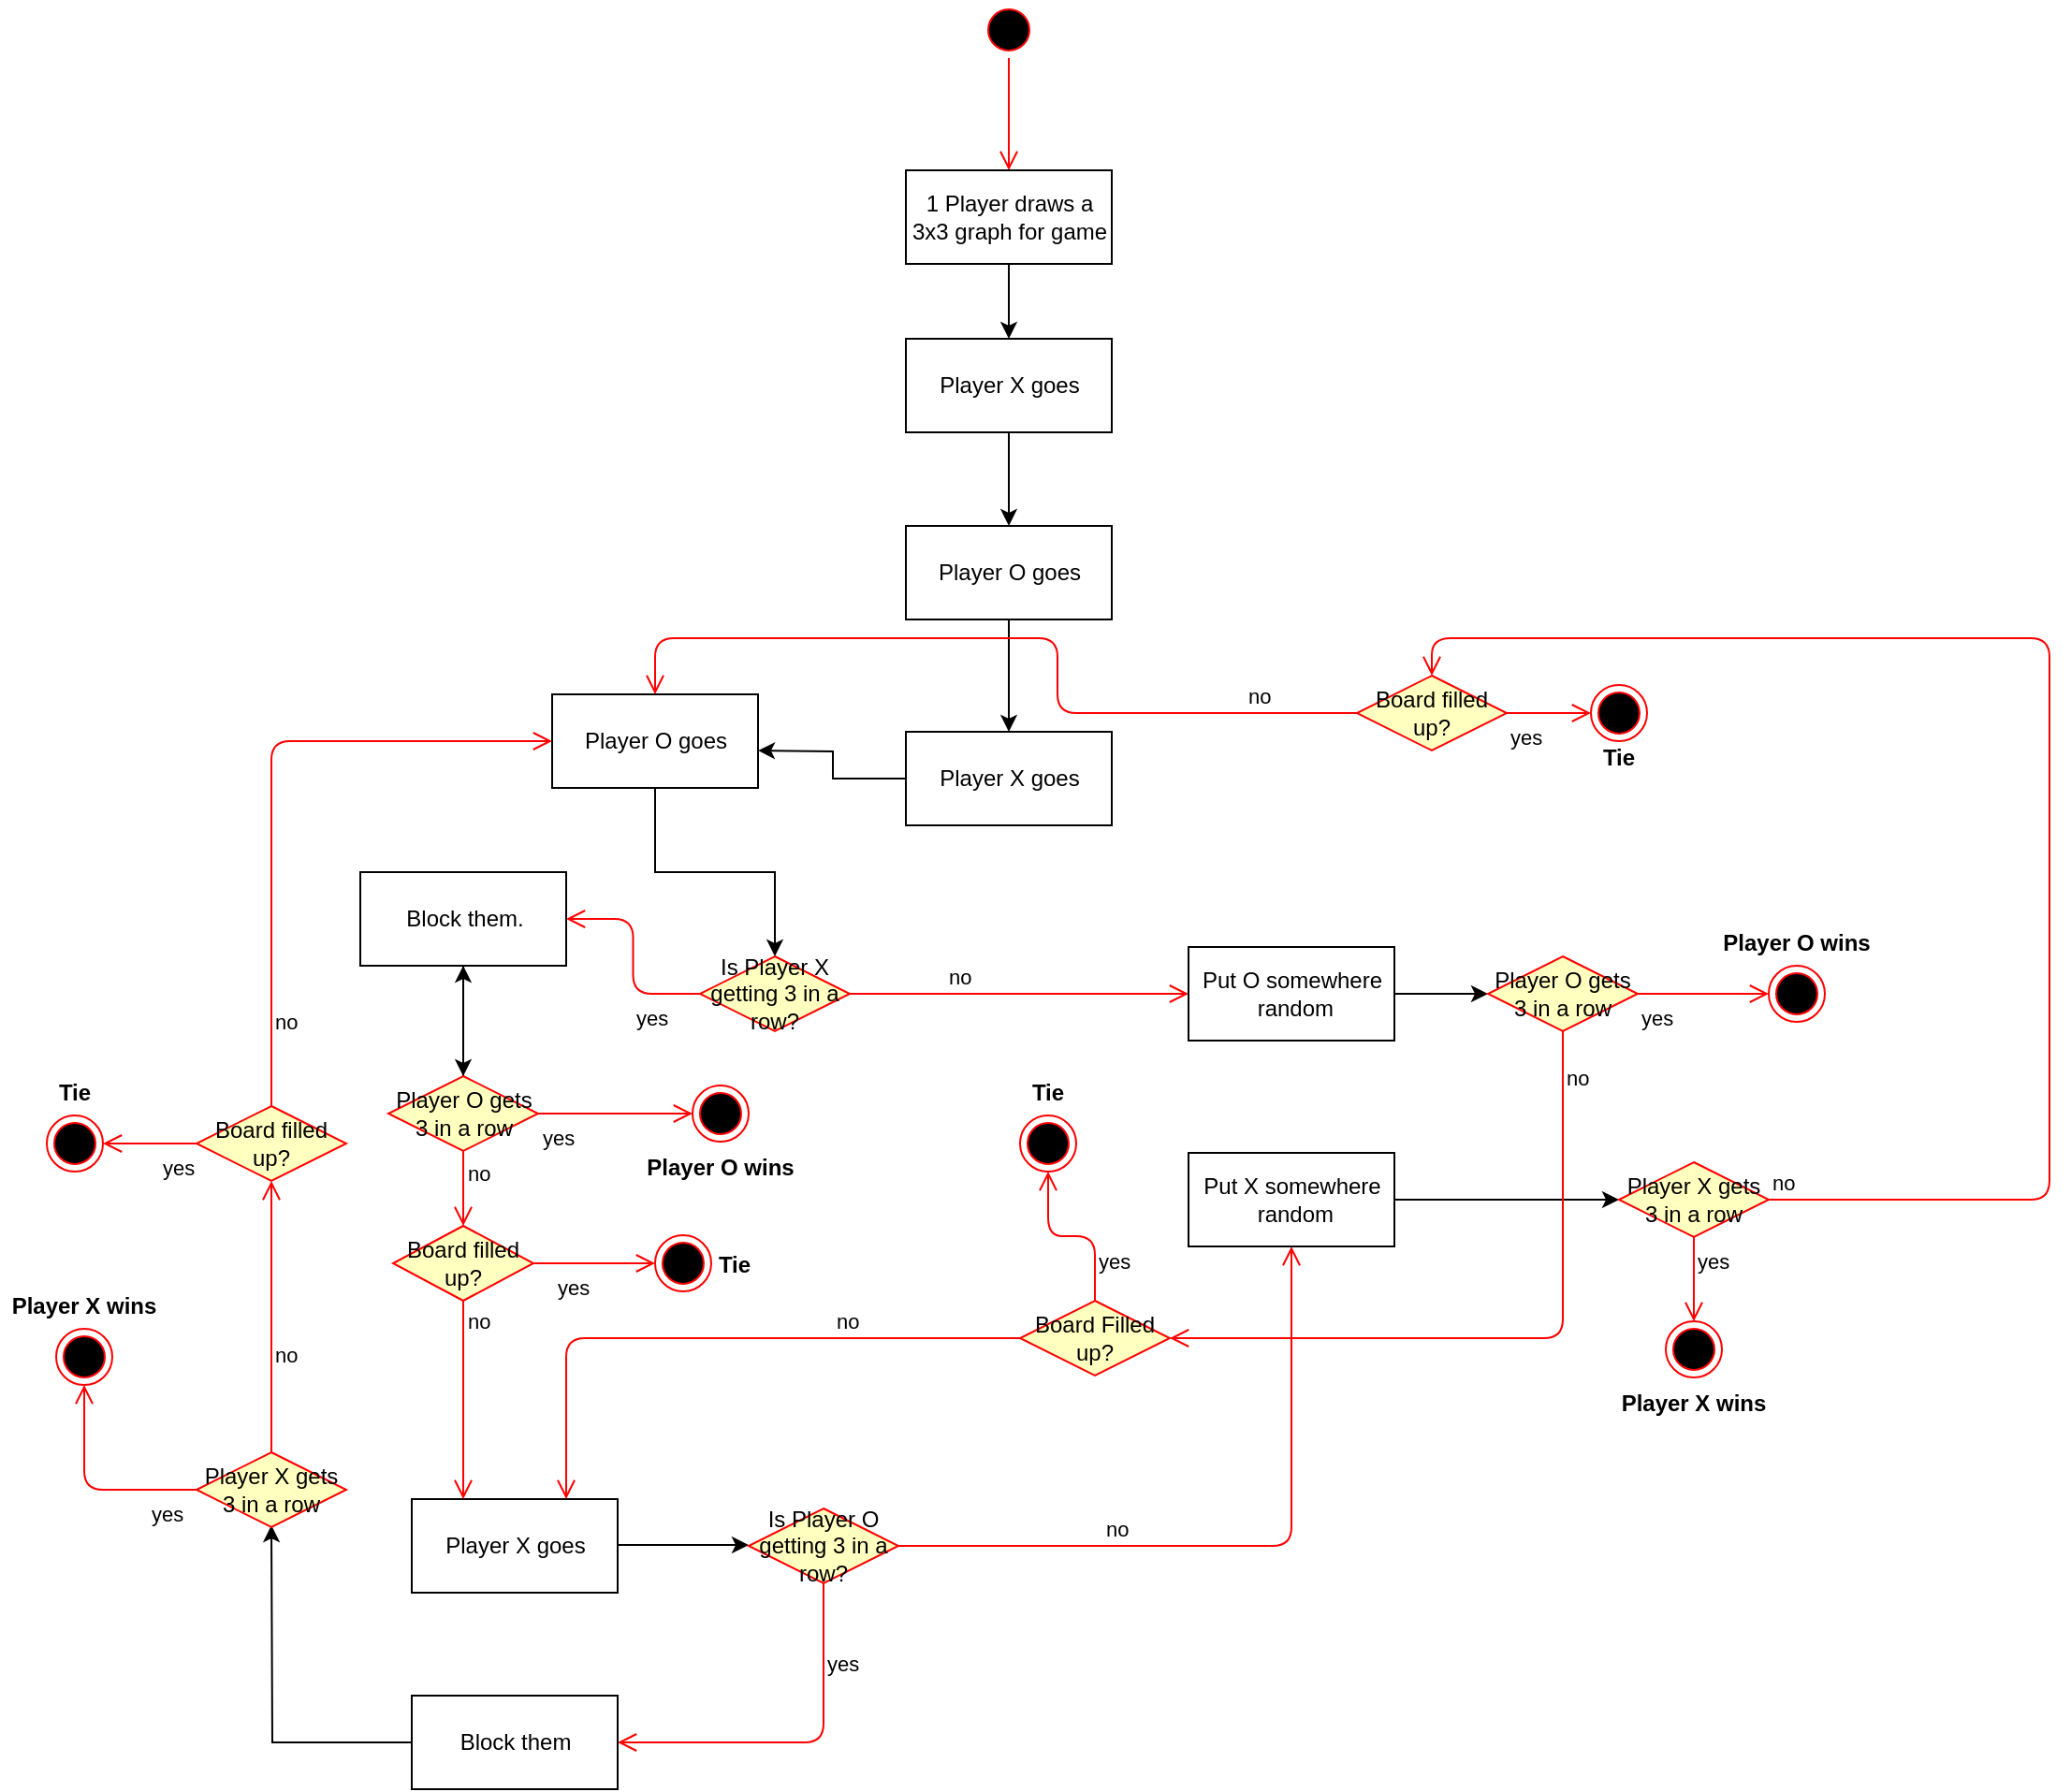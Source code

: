 <mxfile version="13.7.3" type="github">
  <diagram id="lee8pYSpqIMTA-2u5BTS" name="Page-1">
    <mxGraphModel dx="1221" dy="682" grid="1" gridSize="10" guides="1" tooltips="1" connect="1" arrows="1" fold="1" page="1" pageScale="1" pageWidth="827" pageHeight="1169" math="0" shadow="0">
      <root>
        <mxCell id="0" />
        <mxCell id="1" parent="0" />
        <mxCell id="LKNzd2MyCop1qyxci8-U-1" value="" style="ellipse;html=1;shape=startState;fillColor=#000000;strokeColor=#ff0000;" vertex="1" parent="1">
          <mxGeometry x="729" y="106" width="30" height="30" as="geometry" />
        </mxCell>
        <mxCell id="LKNzd2MyCop1qyxci8-U-2" value="" style="edgeStyle=orthogonalEdgeStyle;html=1;verticalAlign=bottom;endArrow=open;endSize=8;strokeColor=#ff0000;" edge="1" source="LKNzd2MyCop1qyxci8-U-1" parent="1">
          <mxGeometry relative="1" as="geometry">
            <mxPoint x="744" y="196" as="targetPoint" />
          </mxGeometry>
        </mxCell>
        <mxCell id="LKNzd2MyCop1qyxci8-U-5" style="edgeStyle=orthogonalEdgeStyle;rounded=0;orthogonalLoop=1;jettySize=auto;html=1;" edge="1" parent="1" source="LKNzd2MyCop1qyxci8-U-3">
          <mxGeometry relative="1" as="geometry">
            <mxPoint x="744" y="286" as="targetPoint" />
          </mxGeometry>
        </mxCell>
        <mxCell id="LKNzd2MyCop1qyxci8-U-3" value="1 Player draws a&lt;br&gt;3x3 graph for game" style="html=1;" vertex="1" parent="1">
          <mxGeometry x="689" y="196" width="110" height="50" as="geometry" />
        </mxCell>
        <mxCell id="LKNzd2MyCop1qyxci8-U-38" style="edgeStyle=orthogonalEdgeStyle;rounded=0;orthogonalLoop=1;jettySize=auto;html=1;" edge="1" parent="1" source="LKNzd2MyCop1qyxci8-U-37" target="LKNzd2MyCop1qyxci8-U-39">
          <mxGeometry relative="1" as="geometry">
            <mxPoint x="744" y="376" as="targetPoint" />
          </mxGeometry>
        </mxCell>
        <mxCell id="LKNzd2MyCop1qyxci8-U-37" value="Player X goes" style="html=1;" vertex="1" parent="1">
          <mxGeometry x="689" y="286" width="110" height="50" as="geometry" />
        </mxCell>
        <mxCell id="LKNzd2MyCop1qyxci8-U-40" style="edgeStyle=orthogonalEdgeStyle;rounded=0;orthogonalLoop=1;jettySize=auto;html=1;" edge="1" parent="1" source="LKNzd2MyCop1qyxci8-U-39">
          <mxGeometry relative="1" as="geometry">
            <mxPoint x="744" y="496" as="targetPoint" />
          </mxGeometry>
        </mxCell>
        <mxCell id="LKNzd2MyCop1qyxci8-U-39" value="Player O goes" style="html=1;" vertex="1" parent="1">
          <mxGeometry x="689" y="386" width="110" height="50" as="geometry" />
        </mxCell>
        <mxCell id="LKNzd2MyCop1qyxci8-U-43" style="edgeStyle=orthogonalEdgeStyle;rounded=0;orthogonalLoop=1;jettySize=auto;html=1;" edge="1" parent="1" source="LKNzd2MyCop1qyxci8-U-41">
          <mxGeometry relative="1" as="geometry">
            <mxPoint x="610" y="506" as="targetPoint" />
          </mxGeometry>
        </mxCell>
        <mxCell id="LKNzd2MyCop1qyxci8-U-41" value="Player X goes" style="html=1;" vertex="1" parent="1">
          <mxGeometry x="689" y="496" width="110" height="50" as="geometry" />
        </mxCell>
        <mxCell id="LKNzd2MyCop1qyxci8-U-45" value="Is Player X getting 3 in a row?" style="rhombus;whiteSpace=wrap;html=1;fillColor=#ffffc0;strokeColor=#ff0000;" vertex="1" parent="1">
          <mxGeometry x="579" y="616" width="80" height="40" as="geometry" />
        </mxCell>
        <mxCell id="LKNzd2MyCop1qyxci8-U-46" value="no" style="edgeStyle=orthogonalEdgeStyle;html=1;align=left;verticalAlign=bottom;endArrow=open;endSize=8;strokeColor=#ff0000;" edge="1" source="LKNzd2MyCop1qyxci8-U-45" parent="1">
          <mxGeometry x="-0.436" relative="1" as="geometry">
            <mxPoint x="840" y="636" as="targetPoint" />
            <mxPoint as="offset" />
          </mxGeometry>
        </mxCell>
        <mxCell id="LKNzd2MyCop1qyxci8-U-47" value="yes" style="edgeStyle=orthogonalEdgeStyle;html=1;align=left;verticalAlign=top;endArrow=open;endSize=8;strokeColor=#ff0000;entryX=1;entryY=0.5;entryDx=0;entryDy=0;" edge="1" source="LKNzd2MyCop1qyxci8-U-45" parent="1" target="LKNzd2MyCop1qyxci8-U-49">
          <mxGeometry x="-0.356" relative="1" as="geometry">
            <mxPoint x="520" y="636" as="targetPoint" />
            <mxPoint as="offset" />
          </mxGeometry>
        </mxCell>
        <mxCell id="LKNzd2MyCop1qyxci8-U-70" style="edgeStyle=orthogonalEdgeStyle;rounded=0;orthogonalLoop=1;jettySize=auto;html=1;entryX=0;entryY=0.5;entryDx=0;entryDy=0;" edge="1" parent="1" source="LKNzd2MyCop1qyxci8-U-48" target="LKNzd2MyCop1qyxci8-U-66">
          <mxGeometry relative="1" as="geometry" />
        </mxCell>
        <mxCell id="LKNzd2MyCop1qyxci8-U-48" value="Put O somewhere&lt;br&gt;&amp;nbsp;random" style="html=1;" vertex="1" parent="1">
          <mxGeometry x="840" y="611" width="110" height="50" as="geometry" />
        </mxCell>
        <mxCell id="LKNzd2MyCop1qyxci8-U-50" style="edgeStyle=orthogonalEdgeStyle;rounded=0;orthogonalLoop=1;jettySize=auto;html=1;entryX=0.5;entryY=0;entryDx=0;entryDy=0;" edge="1" parent="1" source="LKNzd2MyCop1qyxci8-U-49" target="LKNzd2MyCop1qyxci8-U-62">
          <mxGeometry relative="1" as="geometry">
            <mxPoint x="465" y="736" as="targetPoint" />
          </mxGeometry>
        </mxCell>
        <mxCell id="LKNzd2MyCop1qyxci8-U-49" value="Block them." style="html=1;" vertex="1" parent="1">
          <mxGeometry x="397.5" y="571" width="110" height="50" as="geometry" />
        </mxCell>
        <mxCell id="LKNzd2MyCop1qyxci8-U-54" style="edgeStyle=orthogonalEdgeStyle;rounded=0;orthogonalLoop=1;jettySize=auto;html=1;" edge="1" parent="1">
          <mxGeometry relative="1" as="geometry">
            <mxPoint x="605" y="930.5" as="targetPoint" />
            <mxPoint x="535" y="930.5" as="sourcePoint" />
          </mxGeometry>
        </mxCell>
        <mxCell id="LKNzd2MyCop1qyxci8-U-51" value="Player X goes" style="html=1;" vertex="1" parent="1">
          <mxGeometry x="425" y="906" width="110" height="50" as="geometry" />
        </mxCell>
        <mxCell id="LKNzd2MyCop1qyxci8-U-53" style="edgeStyle=orthogonalEdgeStyle;rounded=0;orthogonalLoop=1;jettySize=auto;html=1;entryX=0.5;entryY=0;entryDx=0;entryDy=0;" edge="1" parent="1" source="LKNzd2MyCop1qyxci8-U-52" target="LKNzd2MyCop1qyxci8-U-45">
          <mxGeometry relative="1" as="geometry" />
        </mxCell>
        <mxCell id="LKNzd2MyCop1qyxci8-U-52" value="Player O goes" style="html=1;" vertex="1" parent="1">
          <mxGeometry x="500" y="476" width="110" height="50" as="geometry" />
        </mxCell>
        <mxCell id="LKNzd2MyCop1qyxci8-U-55" value="Is Player O getting 3 in a row?" style="rhombus;whiteSpace=wrap;html=1;fillColor=#ffffc0;strokeColor=#ff0000;" vertex="1" parent="1">
          <mxGeometry x="605" y="911" width="80" height="40" as="geometry" />
        </mxCell>
        <mxCell id="LKNzd2MyCop1qyxci8-U-56" value="no" style="edgeStyle=orthogonalEdgeStyle;html=1;align=left;verticalAlign=bottom;endArrow=open;endSize=8;strokeColor=#ff0000;" edge="1" source="LKNzd2MyCop1qyxci8-U-55" parent="1" target="LKNzd2MyCop1qyxci8-U-58">
          <mxGeometry x="-0.412" relative="1" as="geometry">
            <mxPoint x="840" y="746" as="targetPoint" />
            <mxPoint as="offset" />
          </mxGeometry>
        </mxCell>
        <mxCell id="LKNzd2MyCop1qyxci8-U-57" value="yes" style="edgeStyle=orthogonalEdgeStyle;html=1;align=left;verticalAlign=top;endArrow=open;endSize=8;strokeColor=#ff0000;entryX=1;entryY=0.5;entryDx=0;entryDy=0;" edge="1" source="LKNzd2MyCop1qyxci8-U-55" parent="1" target="LKNzd2MyCop1qyxci8-U-59">
          <mxGeometry x="-0.692" relative="1" as="geometry">
            <mxPoint x="615" y="1071" as="targetPoint" />
            <Array as="points">
              <mxPoint x="645" y="1036" />
            </Array>
            <mxPoint as="offset" />
          </mxGeometry>
        </mxCell>
        <mxCell id="LKNzd2MyCop1qyxci8-U-76" style="edgeStyle=orthogonalEdgeStyle;rounded=0;orthogonalLoop=1;jettySize=auto;html=1;" edge="1" parent="1" source="LKNzd2MyCop1qyxci8-U-58" target="LKNzd2MyCop1qyxci8-U-77">
          <mxGeometry relative="1" as="geometry">
            <mxPoint x="1110" y="746" as="targetPoint" />
          </mxGeometry>
        </mxCell>
        <mxCell id="LKNzd2MyCop1qyxci8-U-58" value="Put X somewhere&lt;br&gt;&amp;nbsp;random" style="html=1;" vertex="1" parent="1">
          <mxGeometry x="840" y="721" width="110" height="50" as="geometry" />
        </mxCell>
        <mxCell id="LKNzd2MyCop1qyxci8-U-91" style="edgeStyle=orthogonalEdgeStyle;rounded=0;orthogonalLoop=1;jettySize=auto;html=1;" edge="1" parent="1" source="LKNzd2MyCop1qyxci8-U-59">
          <mxGeometry relative="1" as="geometry">
            <mxPoint x="350" y="920" as="targetPoint" />
          </mxGeometry>
        </mxCell>
        <mxCell id="LKNzd2MyCop1qyxci8-U-59" value="Block them" style="html=1;" vertex="1" parent="1">
          <mxGeometry x="425" y="1011" width="110" height="50" as="geometry" />
        </mxCell>
        <mxCell id="LKNzd2MyCop1qyxci8-U-111" value="" style="edgeStyle=orthogonalEdgeStyle;rounded=0;orthogonalLoop=1;jettySize=auto;html=1;" edge="1" parent="1" source="LKNzd2MyCop1qyxci8-U-62" target="LKNzd2MyCop1qyxci8-U-49">
          <mxGeometry relative="1" as="geometry" />
        </mxCell>
        <mxCell id="LKNzd2MyCop1qyxci8-U-62" value="Player O gets 3 in a row" style="rhombus;whiteSpace=wrap;html=1;fillColor=#ffffc0;strokeColor=#ff0000;" vertex="1" parent="1">
          <mxGeometry x="412.5" y="680" width="80" height="40" as="geometry" />
        </mxCell>
        <mxCell id="LKNzd2MyCop1qyxci8-U-63" value="no" style="edgeStyle=orthogonalEdgeStyle;html=1;align=left;verticalAlign=bottom;endArrow=open;endSize=8;strokeColor=#ff0000;entryX=0.5;entryY=0;entryDx=0;entryDy=0;" edge="1" source="LKNzd2MyCop1qyxci8-U-62" parent="1" target="LKNzd2MyCop1qyxci8-U-114">
          <mxGeometry x="0.053" relative="1" as="geometry">
            <mxPoint x="450" y="760" as="targetPoint" />
            <mxPoint as="offset" />
          </mxGeometry>
        </mxCell>
        <mxCell id="LKNzd2MyCop1qyxci8-U-64" value="yes" style="edgeStyle=orthogonalEdgeStyle;html=1;align=left;verticalAlign=top;endArrow=open;endSize=8;strokeColor=#ff0000;entryX=0;entryY=0.5;entryDx=0;entryDy=0;" edge="1" source="LKNzd2MyCop1qyxci8-U-62" parent="1" target="LKNzd2MyCop1qyxci8-U-71">
          <mxGeometry x="-1" relative="1" as="geometry">
            <mxPoint x="575" y="695" as="targetPoint" />
          </mxGeometry>
        </mxCell>
        <mxCell id="LKNzd2MyCop1qyxci8-U-66" value="Player O gets 3 in a row" style="rhombus;whiteSpace=wrap;html=1;fillColor=#ffffc0;strokeColor=#ff0000;" vertex="1" parent="1">
          <mxGeometry x="1000" y="616" width="80" height="40" as="geometry" />
        </mxCell>
        <mxCell id="LKNzd2MyCop1qyxci8-U-67" value="no" style="edgeStyle=orthogonalEdgeStyle;html=1;align=left;verticalAlign=bottom;endArrow=open;endSize=8;strokeColor=#ff0000;" edge="1" parent="1" source="LKNzd2MyCop1qyxci8-U-66">
          <mxGeometry x="-0.818" relative="1" as="geometry">
            <mxPoint x="830" y="820" as="targetPoint" />
            <mxPoint as="offset" />
            <Array as="points">
              <mxPoint x="1040" y="820" />
            </Array>
          </mxGeometry>
        </mxCell>
        <mxCell id="LKNzd2MyCop1qyxci8-U-68" value="yes" style="edgeStyle=orthogonalEdgeStyle;html=1;align=left;verticalAlign=top;endArrow=open;endSize=8;strokeColor=#ff0000;" edge="1" parent="1" source="LKNzd2MyCop1qyxci8-U-66" target="LKNzd2MyCop1qyxci8-U-74">
          <mxGeometry x="-1" relative="1" as="geometry">
            <mxPoint x="1165" y="636" as="targetPoint" />
          </mxGeometry>
        </mxCell>
        <mxCell id="LKNzd2MyCop1qyxci8-U-71" value="" style="ellipse;html=1;shape=endState;fillColor=#000000;strokeColor=#ff0000;" vertex="1" parent="1">
          <mxGeometry x="575" y="685" width="30" height="30" as="geometry" />
        </mxCell>
        <mxCell id="LKNzd2MyCop1qyxci8-U-72" value="Player O wins" style="text;align=center;fontStyle=1;verticalAlign=middle;spacingLeft=3;spacingRight=3;strokeColor=none;rotatable=0;points=[[0,0.5],[1,0.5]];portConstraint=eastwest;" vertex="1" parent="1">
          <mxGeometry x="550" y="715" width="80" height="26" as="geometry" />
        </mxCell>
        <mxCell id="LKNzd2MyCop1qyxci8-U-74" value="" style="ellipse;html=1;shape=endState;fillColor=#000000;strokeColor=#ff0000;" vertex="1" parent="1">
          <mxGeometry x="1150" y="621" width="30" height="30" as="geometry" />
        </mxCell>
        <mxCell id="LKNzd2MyCop1qyxci8-U-75" value="Player O wins" style="text;align=center;fontStyle=1;verticalAlign=middle;spacingLeft=3;spacingRight=3;strokeColor=none;rotatable=0;points=[[0,0.5],[1,0.5]];portConstraint=eastwest;" vertex="1" parent="1">
          <mxGeometry x="1125" y="595" width="80" height="26" as="geometry" />
        </mxCell>
        <mxCell id="LKNzd2MyCop1qyxci8-U-77" value="Player X gets 3 in a row" style="rhombus;whiteSpace=wrap;html=1;fillColor=#ffffc0;strokeColor=#ff0000;" vertex="1" parent="1">
          <mxGeometry x="1070" y="726" width="80" height="40" as="geometry" />
        </mxCell>
        <mxCell id="LKNzd2MyCop1qyxci8-U-78" value="no" style="edgeStyle=orthogonalEdgeStyle;html=1;align=left;verticalAlign=bottom;endArrow=open;endSize=8;strokeColor=#ff0000;entryX=0.5;entryY=0;entryDx=0;entryDy=0;" edge="1" source="LKNzd2MyCop1qyxci8-U-77" parent="1" target="LKNzd2MyCop1qyxci8-U-85">
          <mxGeometry x="-1" relative="1" as="geometry">
            <mxPoint x="1320" y="616" as="targetPoint" />
            <Array as="points">
              <mxPoint x="1300" y="746" />
              <mxPoint x="1300" y="446" />
              <mxPoint x="970" y="446" />
            </Array>
          </mxGeometry>
        </mxCell>
        <mxCell id="LKNzd2MyCop1qyxci8-U-79" value="yes" style="edgeStyle=orthogonalEdgeStyle;html=1;align=left;verticalAlign=top;endArrow=open;endSize=8;strokeColor=#ff0000;" edge="1" source="LKNzd2MyCop1qyxci8-U-77" parent="1" target="LKNzd2MyCop1qyxci8-U-80">
          <mxGeometry x="-1" relative="1" as="geometry">
            <mxPoint x="1110" y="826" as="targetPoint" />
            <Array as="points">
              <mxPoint x="1110" y="796" />
              <mxPoint x="1110" y="796" />
            </Array>
          </mxGeometry>
        </mxCell>
        <mxCell id="LKNzd2MyCop1qyxci8-U-80" value="" style="ellipse;html=1;shape=endState;fillColor=#000000;strokeColor=#ff0000;" vertex="1" parent="1">
          <mxGeometry x="1095" y="811" width="30" height="30" as="geometry" />
        </mxCell>
        <mxCell id="LKNzd2MyCop1qyxci8-U-81" value="Player X wins" style="text;align=center;fontStyle=1;verticalAlign=middle;spacingLeft=3;spacingRight=3;strokeColor=none;rotatable=0;points=[[0,0.5],[1,0.5]];portConstraint=eastwest;" vertex="1" parent="1">
          <mxGeometry x="1070" y="841" width="80" height="26" as="geometry" />
        </mxCell>
        <mxCell id="LKNzd2MyCop1qyxci8-U-85" value="Board filled up?" style="rhombus;whiteSpace=wrap;html=1;fillColor=#ffffc0;strokeColor=#ff0000;" vertex="1" parent="1">
          <mxGeometry x="930" y="466" width="80" height="40" as="geometry" />
        </mxCell>
        <mxCell id="LKNzd2MyCop1qyxci8-U-86" value="no" style="edgeStyle=orthogonalEdgeStyle;html=1;align=left;verticalAlign=bottom;endArrow=open;endSize=8;strokeColor=#ff0000;entryX=0.5;entryY=0;entryDx=0;entryDy=0;" edge="1" source="LKNzd2MyCop1qyxci8-U-85" parent="1" target="LKNzd2MyCop1qyxci8-U-52">
          <mxGeometry x="-0.73" relative="1" as="geometry">
            <mxPoint x="1100" y="505" as="targetPoint" />
            <Array as="points">
              <mxPoint x="770" y="486" />
              <mxPoint x="770" y="446" />
              <mxPoint x="555" y="446" />
            </Array>
            <mxPoint as="offset" />
          </mxGeometry>
        </mxCell>
        <mxCell id="LKNzd2MyCop1qyxci8-U-87" value="yes" style="edgeStyle=orthogonalEdgeStyle;html=1;align=left;verticalAlign=top;endArrow=open;endSize=8;strokeColor=#ff0000;" edge="1" source="LKNzd2MyCop1qyxci8-U-85" parent="1">
          <mxGeometry x="-1" relative="1" as="geometry">
            <mxPoint x="1055" y="486" as="targetPoint" />
          </mxGeometry>
        </mxCell>
        <mxCell id="LKNzd2MyCop1qyxci8-U-88" value="" style="ellipse;html=1;shape=endState;fillColor=#000000;strokeColor=#ff0000;" vertex="1" parent="1">
          <mxGeometry x="1055" y="471" width="30" height="30" as="geometry" />
        </mxCell>
        <mxCell id="LKNzd2MyCop1qyxci8-U-89" value="Tie" style="text;align=center;fontStyle=1;verticalAlign=middle;spacingLeft=3;spacingRight=3;strokeColor=none;rotatable=0;points=[[0,0.5],[1,0.5]];portConstraint=eastwest;" vertex="1" parent="1">
          <mxGeometry x="1030" y="496" width="80" height="26" as="geometry" />
        </mxCell>
        <mxCell id="LKNzd2MyCop1qyxci8-U-92" value="Player X gets 3 in a row" style="rhombus;whiteSpace=wrap;html=1;fillColor=#ffffc0;strokeColor=#ff0000;" vertex="1" parent="1">
          <mxGeometry x="310" y="881" width="80" height="40" as="geometry" />
        </mxCell>
        <mxCell id="LKNzd2MyCop1qyxci8-U-93" value="no" style="edgeStyle=orthogonalEdgeStyle;html=1;align=left;verticalAlign=bottom;endArrow=open;endSize=8;strokeColor=#ff0000;entryX=0.5;entryY=1;entryDx=0;entryDy=0;" edge="1" source="LKNzd2MyCop1qyxci8-U-92" parent="1" target="LKNzd2MyCop1qyxci8-U-98">
          <mxGeometry x="-0.406" relative="1" as="geometry">
            <mxPoint x="350" y="730" as="targetPoint" />
            <Array as="points" />
            <mxPoint as="offset" />
          </mxGeometry>
        </mxCell>
        <mxCell id="LKNzd2MyCop1qyxci8-U-94" value="yes" style="edgeStyle=orthogonalEdgeStyle;html=1;align=left;verticalAlign=top;endArrow=open;endSize=8;strokeColor=#ff0000;" edge="1" source="LKNzd2MyCop1qyxci8-U-92" parent="1" target="LKNzd2MyCop1qyxci8-U-95">
          <mxGeometry x="-0.542" relative="1" as="geometry">
            <mxPoint x="250" y="830" as="targetPoint" />
            <mxPoint as="offset" />
          </mxGeometry>
        </mxCell>
        <mxCell id="LKNzd2MyCop1qyxci8-U-95" value="" style="ellipse;html=1;shape=endState;fillColor=#000000;strokeColor=#ff0000;" vertex="1" parent="1">
          <mxGeometry x="235" y="815" width="30" height="30" as="geometry" />
        </mxCell>
        <mxCell id="LKNzd2MyCop1qyxci8-U-96" value="Player X wins" style="text;align=center;fontStyle=1;verticalAlign=middle;spacingLeft=3;spacingRight=3;strokeColor=none;rotatable=0;points=[[0,0.5],[1,0.5]];portConstraint=eastwest;" vertex="1" parent="1">
          <mxGeometry x="210" y="789" width="80" height="26" as="geometry" />
        </mxCell>
        <mxCell id="LKNzd2MyCop1qyxci8-U-98" value="Board filled up?" style="rhombus;whiteSpace=wrap;html=1;fillColor=#ffffc0;strokeColor=#ff0000;" vertex="1" parent="1">
          <mxGeometry x="310" y="696" width="80" height="40" as="geometry" />
        </mxCell>
        <mxCell id="LKNzd2MyCop1qyxci8-U-99" value="no" style="edgeStyle=orthogonalEdgeStyle;html=1;align=left;verticalAlign=bottom;endArrow=open;endSize=8;strokeColor=#ff0000;entryX=0;entryY=0.5;entryDx=0;entryDy=0;" edge="1" source="LKNzd2MyCop1qyxci8-U-98" parent="1" target="LKNzd2MyCop1qyxci8-U-52">
          <mxGeometry x="-0.791" relative="1" as="geometry">
            <mxPoint x="350" y="440" as="targetPoint" />
            <Array as="points">
              <mxPoint x="350" y="501" />
            </Array>
            <mxPoint as="offset" />
          </mxGeometry>
        </mxCell>
        <mxCell id="LKNzd2MyCop1qyxci8-U-100" value="yes" style="edgeStyle=orthogonalEdgeStyle;html=1;align=left;verticalAlign=top;endArrow=open;endSize=8;strokeColor=#ff0000;" edge="1" source="LKNzd2MyCop1qyxci8-U-98" parent="1">
          <mxGeometry x="-0.2" relative="1" as="geometry">
            <mxPoint x="260" y="716" as="targetPoint" />
            <mxPoint as="offset" />
          </mxGeometry>
        </mxCell>
        <mxCell id="LKNzd2MyCop1qyxci8-U-101" value="" style="ellipse;html=1;shape=endState;fillColor=#000000;strokeColor=#ff0000;" vertex="1" parent="1">
          <mxGeometry x="230" y="701" width="30" height="30" as="geometry" />
        </mxCell>
        <mxCell id="LKNzd2MyCop1qyxci8-U-102" value="Tie" style="text;align=center;fontStyle=1;verticalAlign=middle;spacingLeft=3;spacingRight=3;strokeColor=none;rotatable=0;points=[[0,0.5],[1,0.5]];portConstraint=eastwest;" vertex="1" parent="1">
          <mxGeometry x="205" y="675" width="80" height="26" as="geometry" />
        </mxCell>
        <mxCell id="LKNzd2MyCop1qyxci8-U-104" value="Board Filled up?" style="rhombus;whiteSpace=wrap;html=1;fillColor=#ffffc0;strokeColor=#ff0000;" vertex="1" parent="1">
          <mxGeometry x="750" y="800" width="80" height="40" as="geometry" />
        </mxCell>
        <mxCell id="LKNzd2MyCop1qyxci8-U-105" value="no" style="edgeStyle=orthogonalEdgeStyle;html=1;align=left;verticalAlign=bottom;endArrow=open;endSize=8;strokeColor=#ff0000;entryX=0.75;entryY=0;entryDx=0;entryDy=0;" edge="1" source="LKNzd2MyCop1qyxci8-U-104" parent="1" target="LKNzd2MyCop1qyxci8-U-51">
          <mxGeometry x="-0.391" relative="1" as="geometry">
            <mxPoint x="930" y="820" as="targetPoint" />
            <mxPoint as="offset" />
          </mxGeometry>
        </mxCell>
        <mxCell id="LKNzd2MyCop1qyxci8-U-106" value="yes" style="edgeStyle=orthogonalEdgeStyle;html=1;align=left;verticalAlign=top;endArrow=open;endSize=8;strokeColor=#ff0000;entryX=0.5;entryY=1;entryDx=0;entryDy=0;" edge="1" source="LKNzd2MyCop1qyxci8-U-104" parent="1" target="LKNzd2MyCop1qyxci8-U-107">
          <mxGeometry x="-0.266" relative="1" as="geometry">
            <mxPoint x="760" y="730" as="targetPoint" />
            <mxPoint as="offset" />
          </mxGeometry>
        </mxCell>
        <mxCell id="LKNzd2MyCop1qyxci8-U-107" value="" style="ellipse;html=1;shape=endState;fillColor=#000000;strokeColor=#ff0000;" vertex="1" parent="1">
          <mxGeometry x="750" y="701" width="30" height="30" as="geometry" />
        </mxCell>
        <mxCell id="LKNzd2MyCop1qyxci8-U-109" value="Tie" style="text;align=center;fontStyle=1;verticalAlign=middle;spacingLeft=3;spacingRight=3;strokeColor=none;rotatable=0;points=[[0,0.5],[1,0.5]];portConstraint=eastwest;" vertex="1" parent="1">
          <mxGeometry x="725" y="675" width="80" height="26" as="geometry" />
        </mxCell>
        <mxCell id="LKNzd2MyCop1qyxci8-U-114" value="Board filled up?" style="rhombus;whiteSpace=wrap;html=1;fillColor=#ffffc0;strokeColor=#ff0000;" vertex="1" parent="1">
          <mxGeometry x="415" y="760" width="75" height="40" as="geometry" />
        </mxCell>
        <mxCell id="LKNzd2MyCop1qyxci8-U-115" value="no" style="edgeStyle=orthogonalEdgeStyle;html=1;align=left;verticalAlign=bottom;endArrow=open;endSize=8;strokeColor=#ff0000;entryX=0.25;entryY=0;entryDx=0;entryDy=0;" edge="1" source="LKNzd2MyCop1qyxci8-U-114" parent="1" target="LKNzd2MyCop1qyxci8-U-51">
          <mxGeometry x="-0.623" relative="1" as="geometry">
            <mxPoint x="590" y="780" as="targetPoint" />
            <mxPoint as="offset" />
          </mxGeometry>
        </mxCell>
        <mxCell id="LKNzd2MyCop1qyxci8-U-116" value="yes" style="edgeStyle=orthogonalEdgeStyle;html=1;align=left;verticalAlign=top;endArrow=open;endSize=8;strokeColor=#ff0000;" edge="1" source="LKNzd2MyCop1qyxci8-U-114" parent="1" target="LKNzd2MyCop1qyxci8-U-120">
          <mxGeometry x="-0.667" relative="1" as="geometry">
            <mxPoint x="570" y="780" as="targetPoint" />
            <mxPoint as="offset" />
          </mxGeometry>
        </mxCell>
        <mxCell id="LKNzd2MyCop1qyxci8-U-120" value="" style="ellipse;html=1;shape=endState;fillColor=#000000;strokeColor=#ff0000;" vertex="1" parent="1">
          <mxGeometry x="555" y="765" width="30" height="30" as="geometry" />
        </mxCell>
        <mxCell id="LKNzd2MyCop1qyxci8-U-121" value="Tie" style="text;align=center;fontStyle=1;verticalAlign=middle;spacingLeft=3;spacingRight=3;strokeColor=none;rotatable=0;points=[[0,0.5],[1,0.5]];portConstraint=eastwest;" vertex="1" parent="1">
          <mxGeometry x="585" y="767" width="25" height="26" as="geometry" />
        </mxCell>
      </root>
    </mxGraphModel>
  </diagram>
</mxfile>
